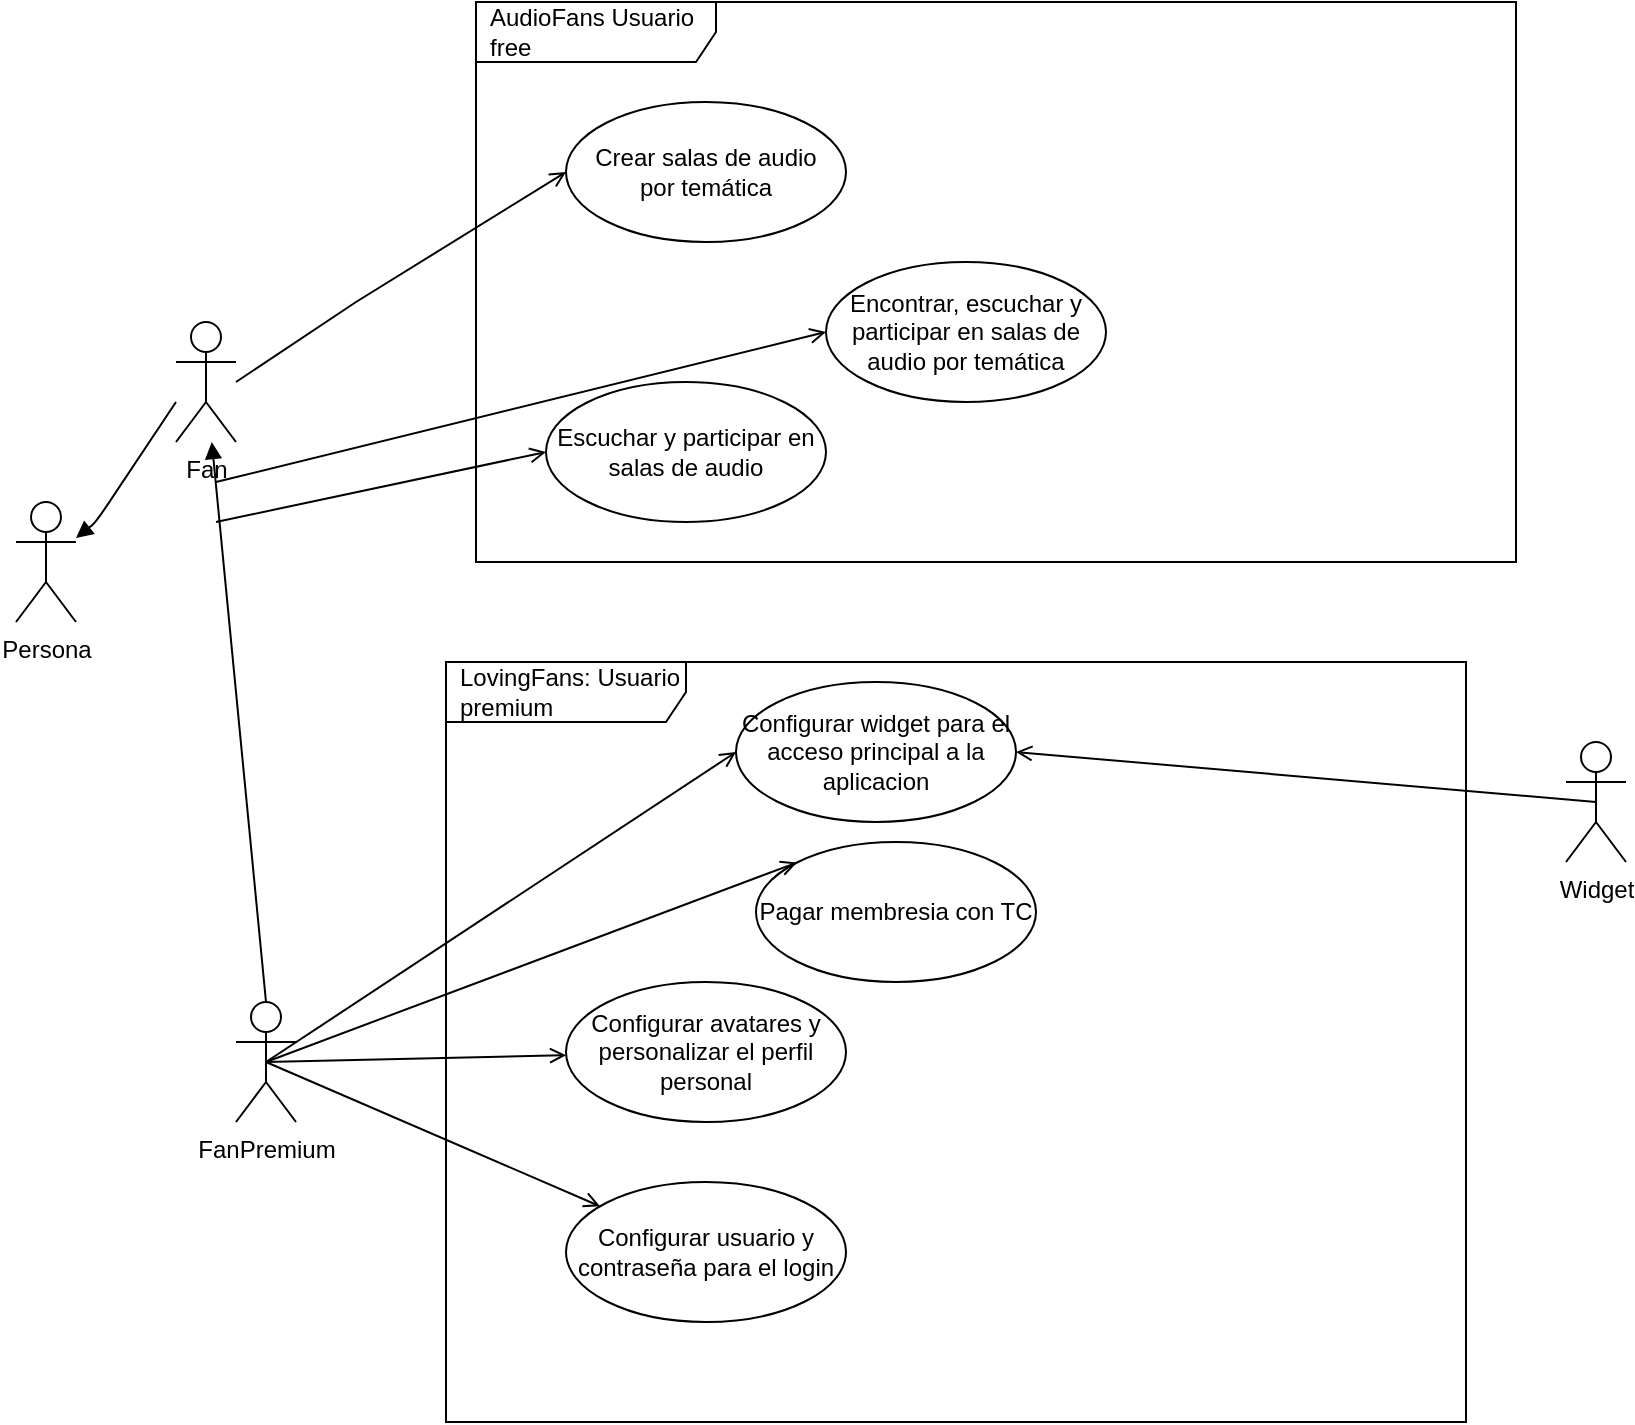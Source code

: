 <mxfile>
    <diagram id="NZT2B1f2aP7PWDDS8pez" name="Page-1">
        <mxGraphModel dx="1289" dy="667" grid="1" gridSize="10" guides="1" tooltips="1" connect="1" arrows="1" fold="1" page="1" pageScale="1" pageWidth="850" pageHeight="1100" math="0" shadow="0">
            <root>
                <mxCell id="0"/>
                <mxCell id="1" parent="0"/>
                <mxCell id="2" value="AudioFans Usuario free" style="shape=umlFrame;whiteSpace=wrap;html=1;width=120;height=30;boundedLbl=1;verticalAlign=middle;align=left;spacingLeft=5;" parent="1" vertex="1">
                    <mxGeometry x="240" y="90" width="520" height="280" as="geometry"/>
                </mxCell>
                <mxCell id="6" value="Persona" style="shape=umlActor;verticalLabelPosition=bottom;verticalAlign=top;html=1;" parent="1" vertex="1">
                    <mxGeometry x="10" y="340" width="30" height="60" as="geometry"/>
                </mxCell>
                <mxCell id="7" value="" style="endArrow=open;html=1;rounded=0;align=center;verticalAlign=top;endFill=0;labelBackgroundColor=none;endSize=6;entryX=0;entryY=0.5;entryDx=0;entryDy=0;" parent="1" target="26" edge="1">
                    <mxGeometry relative="1" as="geometry">
                        <mxPoint x="120" y="280" as="sourcePoint"/>
                        <mxPoint x="265" y="250.0" as="targetPoint"/>
                        <Array as="points">
                            <mxPoint x="180" y="240"/>
                        </Array>
                    </mxGeometry>
                </mxCell>
                <mxCell id="8" value="" style="html=1;verticalAlign=bottom;labelBackgroundColor=none;endArrow=block;endFill=1;exitX=0.5;exitY=0;exitDx=0;exitDy=0;exitPerimeter=0;" parent="1" source="9" target="23" edge="1">
                    <mxGeometry width="160" relative="1" as="geometry">
                        <mxPoint x="170" y="580" as="sourcePoint"/>
                        <mxPoint x="170" y="280.0" as="targetPoint"/>
                        <Array as="points"/>
                    </mxGeometry>
                </mxCell>
                <mxCell id="9" value="FanPremium" style="shape=umlActor;verticalLabelPosition=bottom;verticalAlign=top;html=1;" parent="1" vertex="1">
                    <mxGeometry x="120" y="590" width="30" height="60" as="geometry"/>
                </mxCell>
                <mxCell id="10" value="LovingFans: Usuario premium" style="shape=umlFrame;whiteSpace=wrap;html=1;width=120;height=30;boundedLbl=1;verticalAlign=middle;align=left;spacingLeft=5;" parent="1" vertex="1">
                    <mxGeometry x="225" y="420" width="510" height="380" as="geometry"/>
                </mxCell>
                <mxCell id="11" value="Configurar widget para el acceso principal a la aplicacion" style="ellipse;whiteSpace=wrap;html=1;" parent="1" vertex="1">
                    <mxGeometry x="370" y="430" width="140" height="70" as="geometry"/>
                </mxCell>
                <mxCell id="12" value="Widget" style="shape=umlActor;verticalLabelPosition=bottom;verticalAlign=top;html=1;" parent="1" vertex="1">
                    <mxGeometry x="785" y="460" width="30" height="60" as="geometry"/>
                </mxCell>
                <mxCell id="13" value="Configurar avatares y personalizar el perfil personal" style="ellipse;whiteSpace=wrap;html=1;" parent="1" vertex="1">
                    <mxGeometry x="285" y="580" width="140" height="70" as="geometry"/>
                </mxCell>
                <mxCell id="14" value="Configurar usuario y contraseña para el login" style="ellipse;whiteSpace=wrap;html=1;" parent="1" vertex="1">
                    <mxGeometry x="285" y="680" width="140" height="70" as="geometry"/>
                </mxCell>
                <mxCell id="15" value="Pagar membresia con TC" style="ellipse;whiteSpace=wrap;html=1;" parent="1" vertex="1">
                    <mxGeometry x="380" y="510" width="140" height="70" as="geometry"/>
                </mxCell>
                <mxCell id="17" value="" style="endArrow=open;html=1;rounded=0;align=center;verticalAlign=top;endFill=0;labelBackgroundColor=none;endSize=6;entryX=0;entryY=0.5;entryDx=0;entryDy=0;exitX=0.5;exitY=0.5;exitDx=0;exitDy=0;exitPerimeter=0;" parent="1" source="9" target="11" edge="1">
                    <mxGeometry relative="1" as="geometry">
                        <mxPoint x="185" y="600" as="sourcePoint"/>
                        <mxPoint x="300" y="550" as="targetPoint"/>
                    </mxGeometry>
                </mxCell>
                <mxCell id="18" value="" style="endArrow=open;html=1;rounded=0;align=center;verticalAlign=top;endFill=0;labelBackgroundColor=none;endSize=6;exitX=0.5;exitY=0.5;exitDx=0;exitDy=0;exitPerimeter=0;" parent="1" source="9" target="13" edge="1">
                    <mxGeometry relative="1" as="geometry">
                        <mxPoint x="170" y="610" as="sourcePoint"/>
                        <mxPoint x="255" y="614" as="targetPoint"/>
                    </mxGeometry>
                </mxCell>
                <mxCell id="19" value="" style="endArrow=open;html=1;rounded=0;align=center;verticalAlign=top;endFill=0;labelBackgroundColor=none;endSize=6;exitX=0.5;exitY=0.5;exitDx=0;exitDy=0;exitPerimeter=0;" parent="1" source="9" target="14" edge="1">
                    <mxGeometry relative="1" as="geometry">
                        <mxPoint x="185" y="640" as="sourcePoint"/>
                        <mxPoint x="217.5" y="700" as="targetPoint"/>
                    </mxGeometry>
                </mxCell>
                <mxCell id="20" value="" style="endArrow=open;html=1;rounded=0;align=center;verticalAlign=top;endFill=0;labelBackgroundColor=none;endSize=6;entryX=0;entryY=0;entryDx=0;entryDy=0;exitX=0.5;exitY=0.5;exitDx=0;exitDy=0;exitPerimeter=0;" parent="1" source="9" target="15" edge="1">
                    <mxGeometry relative="1" as="geometry">
                        <mxPoint x="185" y="600" as="sourcePoint"/>
                        <mxPoint x="320" y="590" as="targetPoint"/>
                    </mxGeometry>
                </mxCell>
                <mxCell id="22" value="" style="endArrow=open;html=1;rounded=0;align=center;verticalAlign=top;endFill=0;labelBackgroundColor=none;endSize=6;entryX=1;entryY=0.5;entryDx=0;entryDy=0;exitX=0.5;exitY=0.5;exitDx=0;exitDy=0;exitPerimeter=0;" parent="1" source="12" target="11" edge="1">
                    <mxGeometry relative="1" as="geometry">
                        <mxPoint x="555" y="500" as="sourcePoint"/>
                        <mxPoint x="650" y="500" as="targetPoint"/>
                    </mxGeometry>
                </mxCell>
                <mxCell id="23" value="Fan" style="shape=umlActor;verticalLabelPosition=bottom;verticalAlign=top;html=1;" parent="1" vertex="1">
                    <mxGeometry x="90" y="250" width="30" height="60" as="geometry"/>
                </mxCell>
                <mxCell id="25" value="" style="html=1;verticalAlign=bottom;labelBackgroundColor=none;endArrow=block;endFill=1;" parent="1" target="6" edge="1">
                    <mxGeometry width="160" relative="1" as="geometry">
                        <mxPoint x="90" y="290" as="sourcePoint"/>
                        <mxPoint x="170" y="350" as="targetPoint"/>
                        <Array as="points">
                            <mxPoint x="50" y="350"/>
                        </Array>
                    </mxGeometry>
                </mxCell>
                <mxCell id="26" value="Crear salas de audio&lt;br&gt;por temática" style="ellipse;whiteSpace=wrap;html=1;" parent="1" vertex="1">
                    <mxGeometry x="285" y="140" width="140" height="70" as="geometry"/>
                </mxCell>
                <mxCell id="27" value="Escuchar y participar en salas de audio" style="ellipse;whiteSpace=wrap;html=1;" parent="1" vertex="1">
                    <mxGeometry x="275" y="280" width="140" height="70" as="geometry"/>
                </mxCell>
                <mxCell id="28" value="Encontrar, escuchar y participar en salas de audio por temática" style="ellipse;whiteSpace=wrap;html=1;" parent="1" vertex="1">
                    <mxGeometry x="415" y="220" width="140" height="70" as="geometry"/>
                </mxCell>
                <mxCell id="29" value="" style="endArrow=open;html=1;rounded=0;align=center;verticalAlign=top;endFill=0;labelBackgroundColor=none;endSize=6;entryX=0;entryY=0.5;entryDx=0;entryDy=0;" parent="1" target="28" edge="1">
                    <mxGeometry relative="1" as="geometry">
                        <mxPoint x="110" y="330" as="sourcePoint"/>
                        <mxPoint x="295" y="185.0" as="targetPoint"/>
                    </mxGeometry>
                </mxCell>
                <mxCell id="30" value="" style="endArrow=open;html=1;rounded=0;align=center;verticalAlign=top;endFill=0;labelBackgroundColor=none;endSize=6;entryX=0;entryY=0.5;entryDx=0;entryDy=0;" parent="1" target="27" edge="1">
                    <mxGeometry relative="1" as="geometry">
                        <mxPoint x="110" y="350" as="sourcePoint"/>
                        <mxPoint x="305" y="195.0" as="targetPoint"/>
                    </mxGeometry>
                </mxCell>
            </root>
        </mxGraphModel>
    </diagram>
</mxfile>